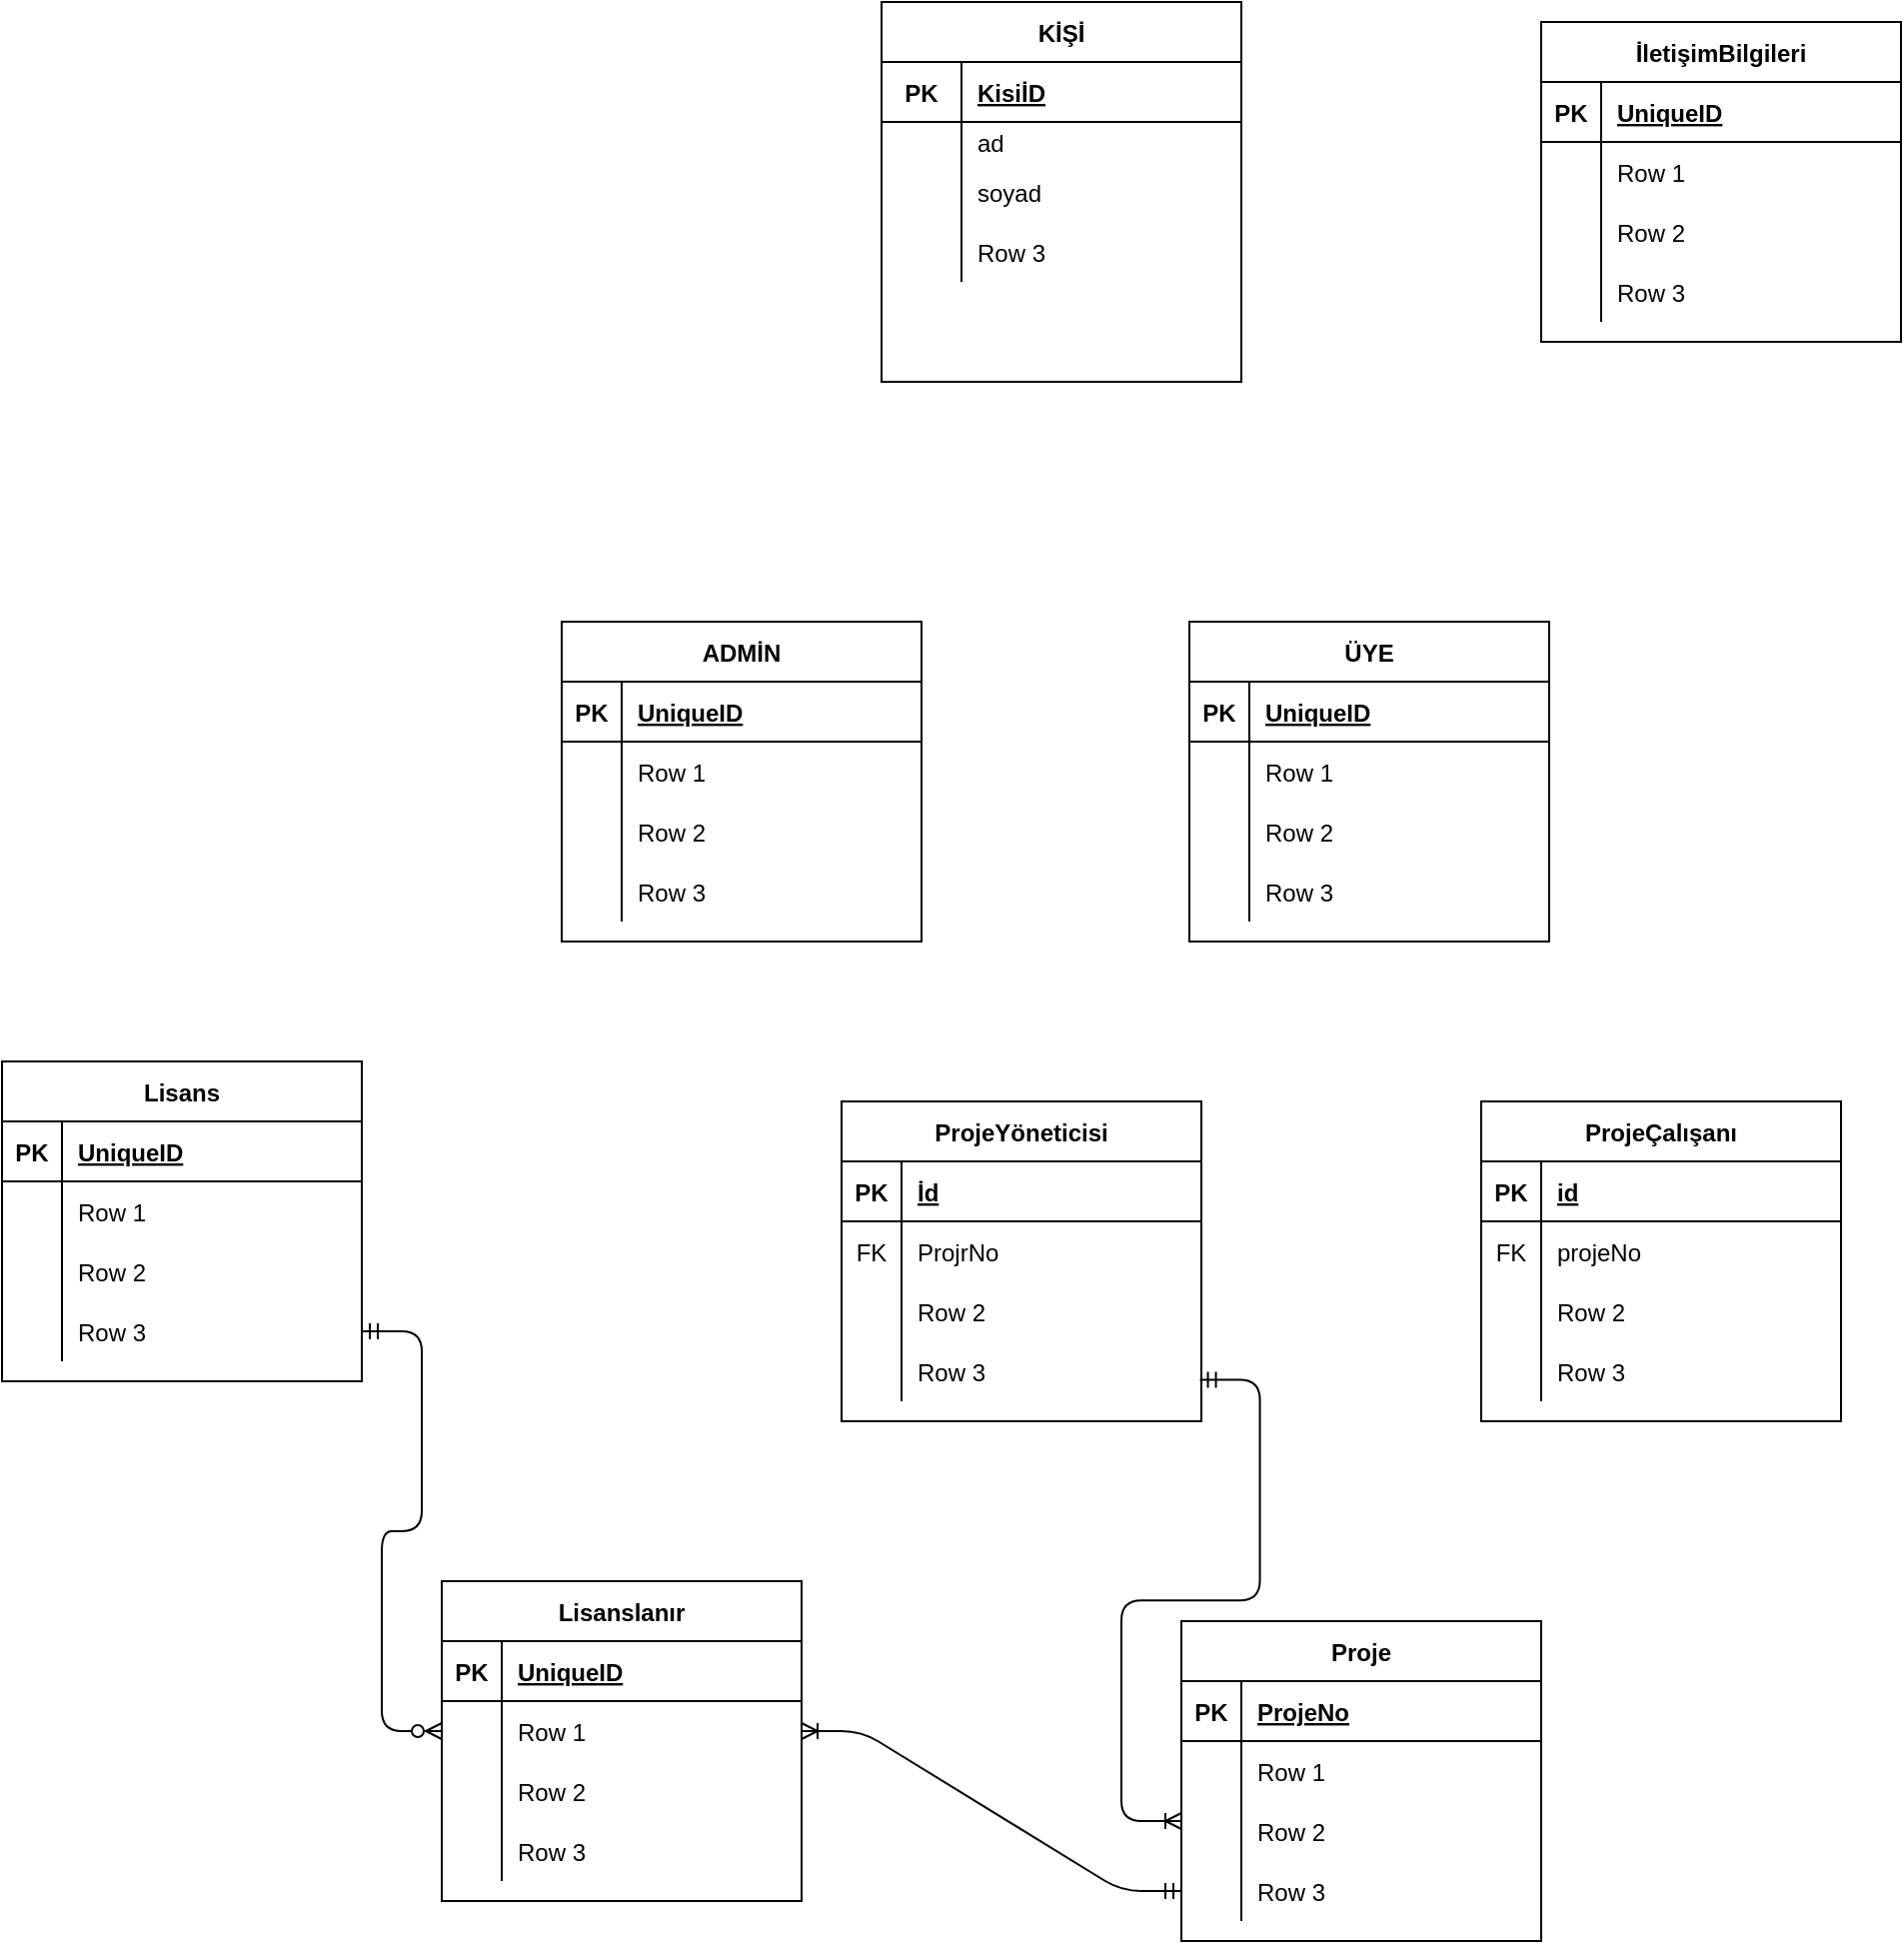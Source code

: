 <mxfile version="13.10.9" type="github">
  <diagram id="7WojDcvpjvajZ6NCQi6_" name="Page-1">
    <mxGraphModel dx="690" dy="411" grid="1" gridSize="10" guides="1" tooltips="1" connect="1" arrows="1" fold="1" page="1" pageScale="1" pageWidth="10000" pageHeight="10000" math="0" shadow="0">
      <root>
        <mxCell id="0" />
        <mxCell id="1" parent="0" />
        <mxCell id="4XAdeGgU8PDKUrDVrN4O-11" value="KİŞİ" style="shape=table;startSize=30;container=1;collapsible=1;childLayout=tableLayout;fixedRows=1;rowLines=0;fontStyle=1;align=center;resizeLast=1;" vertex="1" parent="1">
          <mxGeometry x="1360" y="780" width="180" height="190" as="geometry" />
        </mxCell>
        <mxCell id="4XAdeGgU8PDKUrDVrN4O-12" value="" style="shape=partialRectangle;collapsible=0;dropTarget=0;pointerEvents=0;fillColor=none;top=0;left=0;bottom=1;right=0;points=[[0,0.5],[1,0.5]];portConstraint=eastwest;" vertex="1" parent="4XAdeGgU8PDKUrDVrN4O-11">
          <mxGeometry y="30" width="180" height="30" as="geometry" />
        </mxCell>
        <mxCell id="4XAdeGgU8PDKUrDVrN4O-13" value="PK" style="shape=partialRectangle;connectable=0;fillColor=none;top=0;left=0;bottom=0;right=0;fontStyle=1;overflow=hidden;" vertex="1" parent="4XAdeGgU8PDKUrDVrN4O-12">
          <mxGeometry width="40" height="30" as="geometry" />
        </mxCell>
        <mxCell id="4XAdeGgU8PDKUrDVrN4O-14" value="KisiİD" style="shape=partialRectangle;connectable=0;fillColor=none;top=0;left=0;bottom=0;right=0;align=left;spacingLeft=6;fontStyle=5;overflow=hidden;" vertex="1" parent="4XAdeGgU8PDKUrDVrN4O-12">
          <mxGeometry x="40" width="140" height="30" as="geometry" />
        </mxCell>
        <mxCell id="4XAdeGgU8PDKUrDVrN4O-15" value="" style="shape=partialRectangle;collapsible=0;dropTarget=0;pointerEvents=0;fillColor=none;top=0;left=0;bottom=0;right=0;points=[[0,0.5],[1,0.5]];portConstraint=eastwest;" vertex="1" parent="4XAdeGgU8PDKUrDVrN4O-11">
          <mxGeometry y="60" width="180" height="20" as="geometry" />
        </mxCell>
        <mxCell id="4XAdeGgU8PDKUrDVrN4O-16" value="" style="shape=partialRectangle;connectable=0;fillColor=none;top=0;left=0;bottom=0;right=0;editable=1;overflow=hidden;" vertex="1" parent="4XAdeGgU8PDKUrDVrN4O-15">
          <mxGeometry width="40" height="20" as="geometry" />
        </mxCell>
        <mxCell id="4XAdeGgU8PDKUrDVrN4O-17" value="ad" style="shape=partialRectangle;connectable=0;fillColor=none;top=0;left=0;bottom=0;right=0;align=left;spacingLeft=6;overflow=hidden;" vertex="1" parent="4XAdeGgU8PDKUrDVrN4O-15">
          <mxGeometry x="40" width="140" height="20" as="geometry" />
        </mxCell>
        <mxCell id="4XAdeGgU8PDKUrDVrN4O-18" value="" style="shape=partialRectangle;collapsible=0;dropTarget=0;pointerEvents=0;fillColor=none;top=0;left=0;bottom=0;right=0;points=[[0,0.5],[1,0.5]];portConstraint=eastwest;" vertex="1" parent="4XAdeGgU8PDKUrDVrN4O-11">
          <mxGeometry y="80" width="180" height="30" as="geometry" />
        </mxCell>
        <mxCell id="4XAdeGgU8PDKUrDVrN4O-19" value="" style="shape=partialRectangle;connectable=0;fillColor=none;top=0;left=0;bottom=0;right=0;editable=1;overflow=hidden;" vertex="1" parent="4XAdeGgU8PDKUrDVrN4O-18">
          <mxGeometry width="40" height="30" as="geometry" />
        </mxCell>
        <mxCell id="4XAdeGgU8PDKUrDVrN4O-20" value="soyad" style="shape=partialRectangle;connectable=0;fillColor=none;top=0;left=0;bottom=0;right=0;align=left;spacingLeft=6;overflow=hidden;" vertex="1" parent="4XAdeGgU8PDKUrDVrN4O-18">
          <mxGeometry x="40" width="140" height="30" as="geometry" />
        </mxCell>
        <mxCell id="4XAdeGgU8PDKUrDVrN4O-21" value="" style="shape=partialRectangle;collapsible=0;dropTarget=0;pointerEvents=0;fillColor=none;top=0;left=0;bottom=0;right=0;points=[[0,0.5],[1,0.5]];portConstraint=eastwest;" vertex="1" parent="4XAdeGgU8PDKUrDVrN4O-11">
          <mxGeometry y="110" width="180" height="30" as="geometry" />
        </mxCell>
        <mxCell id="4XAdeGgU8PDKUrDVrN4O-22" value="" style="shape=partialRectangle;connectable=0;fillColor=none;top=0;left=0;bottom=0;right=0;editable=1;overflow=hidden;" vertex="1" parent="4XAdeGgU8PDKUrDVrN4O-21">
          <mxGeometry width="40" height="30" as="geometry" />
        </mxCell>
        <mxCell id="4XAdeGgU8PDKUrDVrN4O-23" value="Row 3" style="shape=partialRectangle;connectable=0;fillColor=none;top=0;left=0;bottom=0;right=0;align=left;spacingLeft=6;overflow=hidden;" vertex="1" parent="4XAdeGgU8PDKUrDVrN4O-21">
          <mxGeometry x="40" width="140" height="30" as="geometry" />
        </mxCell>
        <mxCell id="4XAdeGgU8PDKUrDVrN4O-24" value="ADMİN" style="shape=table;startSize=30;container=1;collapsible=1;childLayout=tableLayout;fixedRows=1;rowLines=0;fontStyle=1;align=center;resizeLast=1;" vertex="1" parent="1">
          <mxGeometry x="1200" y="1090" width="180" height="160" as="geometry" />
        </mxCell>
        <mxCell id="4XAdeGgU8PDKUrDVrN4O-25" value="" style="shape=partialRectangle;collapsible=0;dropTarget=0;pointerEvents=0;fillColor=none;top=0;left=0;bottom=1;right=0;points=[[0,0.5],[1,0.5]];portConstraint=eastwest;" vertex="1" parent="4XAdeGgU8PDKUrDVrN4O-24">
          <mxGeometry y="30" width="180" height="30" as="geometry" />
        </mxCell>
        <mxCell id="4XAdeGgU8PDKUrDVrN4O-26" value="PK" style="shape=partialRectangle;connectable=0;fillColor=none;top=0;left=0;bottom=0;right=0;fontStyle=1;overflow=hidden;" vertex="1" parent="4XAdeGgU8PDKUrDVrN4O-25">
          <mxGeometry width="30" height="30" as="geometry" />
        </mxCell>
        <mxCell id="4XAdeGgU8PDKUrDVrN4O-27" value="UniqueID" style="shape=partialRectangle;connectable=0;fillColor=none;top=0;left=0;bottom=0;right=0;align=left;spacingLeft=6;fontStyle=5;overflow=hidden;" vertex="1" parent="4XAdeGgU8PDKUrDVrN4O-25">
          <mxGeometry x="30" width="150" height="30" as="geometry" />
        </mxCell>
        <mxCell id="4XAdeGgU8PDKUrDVrN4O-28" value="" style="shape=partialRectangle;collapsible=0;dropTarget=0;pointerEvents=0;fillColor=none;top=0;left=0;bottom=0;right=0;points=[[0,0.5],[1,0.5]];portConstraint=eastwest;" vertex="1" parent="4XAdeGgU8PDKUrDVrN4O-24">
          <mxGeometry y="60" width="180" height="30" as="geometry" />
        </mxCell>
        <mxCell id="4XAdeGgU8PDKUrDVrN4O-29" value="" style="shape=partialRectangle;connectable=0;fillColor=none;top=0;left=0;bottom=0;right=0;editable=1;overflow=hidden;" vertex="1" parent="4XAdeGgU8PDKUrDVrN4O-28">
          <mxGeometry width="30" height="30" as="geometry" />
        </mxCell>
        <mxCell id="4XAdeGgU8PDKUrDVrN4O-30" value="Row 1" style="shape=partialRectangle;connectable=0;fillColor=none;top=0;left=0;bottom=0;right=0;align=left;spacingLeft=6;overflow=hidden;" vertex="1" parent="4XAdeGgU8PDKUrDVrN4O-28">
          <mxGeometry x="30" width="150" height="30" as="geometry" />
        </mxCell>
        <mxCell id="4XAdeGgU8PDKUrDVrN4O-31" value="" style="shape=partialRectangle;collapsible=0;dropTarget=0;pointerEvents=0;fillColor=none;top=0;left=0;bottom=0;right=0;points=[[0,0.5],[1,0.5]];portConstraint=eastwest;" vertex="1" parent="4XAdeGgU8PDKUrDVrN4O-24">
          <mxGeometry y="90" width="180" height="30" as="geometry" />
        </mxCell>
        <mxCell id="4XAdeGgU8PDKUrDVrN4O-32" value="" style="shape=partialRectangle;connectable=0;fillColor=none;top=0;left=0;bottom=0;right=0;editable=1;overflow=hidden;" vertex="1" parent="4XAdeGgU8PDKUrDVrN4O-31">
          <mxGeometry width="30" height="30" as="geometry" />
        </mxCell>
        <mxCell id="4XAdeGgU8PDKUrDVrN4O-33" value="Row 2" style="shape=partialRectangle;connectable=0;fillColor=none;top=0;left=0;bottom=0;right=0;align=left;spacingLeft=6;overflow=hidden;" vertex="1" parent="4XAdeGgU8PDKUrDVrN4O-31">
          <mxGeometry x="30" width="150" height="30" as="geometry" />
        </mxCell>
        <mxCell id="4XAdeGgU8PDKUrDVrN4O-34" value="" style="shape=partialRectangle;collapsible=0;dropTarget=0;pointerEvents=0;fillColor=none;top=0;left=0;bottom=0;right=0;points=[[0,0.5],[1,0.5]];portConstraint=eastwest;" vertex="1" parent="4XAdeGgU8PDKUrDVrN4O-24">
          <mxGeometry y="120" width="180" height="30" as="geometry" />
        </mxCell>
        <mxCell id="4XAdeGgU8PDKUrDVrN4O-35" value="" style="shape=partialRectangle;connectable=0;fillColor=none;top=0;left=0;bottom=0;right=0;editable=1;overflow=hidden;" vertex="1" parent="4XAdeGgU8PDKUrDVrN4O-34">
          <mxGeometry width="30" height="30" as="geometry" />
        </mxCell>
        <mxCell id="4XAdeGgU8PDKUrDVrN4O-36" value="Row 3" style="shape=partialRectangle;connectable=0;fillColor=none;top=0;left=0;bottom=0;right=0;align=left;spacingLeft=6;overflow=hidden;" vertex="1" parent="4XAdeGgU8PDKUrDVrN4O-34">
          <mxGeometry x="30" width="150" height="30" as="geometry" />
        </mxCell>
        <mxCell id="4XAdeGgU8PDKUrDVrN4O-37" value="ÜYE" style="shape=table;startSize=30;container=1;collapsible=1;childLayout=tableLayout;fixedRows=1;rowLines=0;fontStyle=1;align=center;resizeLast=1;" vertex="1" parent="1">
          <mxGeometry x="1514" y="1090" width="180" height="160" as="geometry" />
        </mxCell>
        <mxCell id="4XAdeGgU8PDKUrDVrN4O-38" value="" style="shape=partialRectangle;collapsible=0;dropTarget=0;pointerEvents=0;fillColor=none;top=0;left=0;bottom=1;right=0;points=[[0,0.5],[1,0.5]];portConstraint=eastwest;" vertex="1" parent="4XAdeGgU8PDKUrDVrN4O-37">
          <mxGeometry y="30" width="180" height="30" as="geometry" />
        </mxCell>
        <mxCell id="4XAdeGgU8PDKUrDVrN4O-39" value="PK" style="shape=partialRectangle;connectable=0;fillColor=none;top=0;left=0;bottom=0;right=0;fontStyle=1;overflow=hidden;" vertex="1" parent="4XAdeGgU8PDKUrDVrN4O-38">
          <mxGeometry width="30" height="30" as="geometry" />
        </mxCell>
        <mxCell id="4XAdeGgU8PDKUrDVrN4O-40" value="UniqueID" style="shape=partialRectangle;connectable=0;fillColor=none;top=0;left=0;bottom=0;right=0;align=left;spacingLeft=6;fontStyle=5;overflow=hidden;" vertex="1" parent="4XAdeGgU8PDKUrDVrN4O-38">
          <mxGeometry x="30" width="150" height="30" as="geometry" />
        </mxCell>
        <mxCell id="4XAdeGgU8PDKUrDVrN4O-41" value="" style="shape=partialRectangle;collapsible=0;dropTarget=0;pointerEvents=0;fillColor=none;top=0;left=0;bottom=0;right=0;points=[[0,0.5],[1,0.5]];portConstraint=eastwest;" vertex="1" parent="4XAdeGgU8PDKUrDVrN4O-37">
          <mxGeometry y="60" width="180" height="30" as="geometry" />
        </mxCell>
        <mxCell id="4XAdeGgU8PDKUrDVrN4O-42" value="" style="shape=partialRectangle;connectable=0;fillColor=none;top=0;left=0;bottom=0;right=0;editable=1;overflow=hidden;" vertex="1" parent="4XAdeGgU8PDKUrDVrN4O-41">
          <mxGeometry width="30" height="30" as="geometry" />
        </mxCell>
        <mxCell id="4XAdeGgU8PDKUrDVrN4O-43" value="Row 1" style="shape=partialRectangle;connectable=0;fillColor=none;top=0;left=0;bottom=0;right=0;align=left;spacingLeft=6;overflow=hidden;" vertex="1" parent="4XAdeGgU8PDKUrDVrN4O-41">
          <mxGeometry x="30" width="150" height="30" as="geometry" />
        </mxCell>
        <mxCell id="4XAdeGgU8PDKUrDVrN4O-44" value="" style="shape=partialRectangle;collapsible=0;dropTarget=0;pointerEvents=0;fillColor=none;top=0;left=0;bottom=0;right=0;points=[[0,0.5],[1,0.5]];portConstraint=eastwest;" vertex="1" parent="4XAdeGgU8PDKUrDVrN4O-37">
          <mxGeometry y="90" width="180" height="30" as="geometry" />
        </mxCell>
        <mxCell id="4XAdeGgU8PDKUrDVrN4O-45" value="" style="shape=partialRectangle;connectable=0;fillColor=none;top=0;left=0;bottom=0;right=0;editable=1;overflow=hidden;" vertex="1" parent="4XAdeGgU8PDKUrDVrN4O-44">
          <mxGeometry width="30" height="30" as="geometry" />
        </mxCell>
        <mxCell id="4XAdeGgU8PDKUrDVrN4O-46" value="Row 2" style="shape=partialRectangle;connectable=0;fillColor=none;top=0;left=0;bottom=0;right=0;align=left;spacingLeft=6;overflow=hidden;" vertex="1" parent="4XAdeGgU8PDKUrDVrN4O-44">
          <mxGeometry x="30" width="150" height="30" as="geometry" />
        </mxCell>
        <mxCell id="4XAdeGgU8PDKUrDVrN4O-47" value="" style="shape=partialRectangle;collapsible=0;dropTarget=0;pointerEvents=0;fillColor=none;top=0;left=0;bottom=0;right=0;points=[[0,0.5],[1,0.5]];portConstraint=eastwest;" vertex="1" parent="4XAdeGgU8PDKUrDVrN4O-37">
          <mxGeometry y="120" width="180" height="30" as="geometry" />
        </mxCell>
        <mxCell id="4XAdeGgU8PDKUrDVrN4O-48" value="" style="shape=partialRectangle;connectable=0;fillColor=none;top=0;left=0;bottom=0;right=0;editable=1;overflow=hidden;" vertex="1" parent="4XAdeGgU8PDKUrDVrN4O-47">
          <mxGeometry width="30" height="30" as="geometry" />
        </mxCell>
        <mxCell id="4XAdeGgU8PDKUrDVrN4O-49" value="Row 3" style="shape=partialRectangle;connectable=0;fillColor=none;top=0;left=0;bottom=0;right=0;align=left;spacingLeft=6;overflow=hidden;" vertex="1" parent="4XAdeGgU8PDKUrDVrN4O-47">
          <mxGeometry x="30" width="150" height="30" as="geometry" />
        </mxCell>
        <mxCell id="4XAdeGgU8PDKUrDVrN4O-52" value="ProjeYöneticisi" style="shape=table;startSize=30;container=1;collapsible=1;childLayout=tableLayout;fixedRows=1;rowLines=0;fontStyle=1;align=center;resizeLast=1;" vertex="1" parent="1">
          <mxGeometry x="1340" y="1330" width="180" height="160" as="geometry" />
        </mxCell>
        <mxCell id="4XAdeGgU8PDKUrDVrN4O-53" value="" style="shape=partialRectangle;collapsible=0;dropTarget=0;pointerEvents=0;fillColor=none;top=0;left=0;bottom=1;right=0;points=[[0,0.5],[1,0.5]];portConstraint=eastwest;" vertex="1" parent="4XAdeGgU8PDKUrDVrN4O-52">
          <mxGeometry y="30" width="180" height="30" as="geometry" />
        </mxCell>
        <mxCell id="4XAdeGgU8PDKUrDVrN4O-54" value="PK" style="shape=partialRectangle;connectable=0;fillColor=none;top=0;left=0;bottom=0;right=0;fontStyle=1;overflow=hidden;" vertex="1" parent="4XAdeGgU8PDKUrDVrN4O-53">
          <mxGeometry width="30" height="30" as="geometry" />
        </mxCell>
        <mxCell id="4XAdeGgU8PDKUrDVrN4O-55" value="İd" style="shape=partialRectangle;connectable=0;fillColor=none;top=0;left=0;bottom=0;right=0;align=left;spacingLeft=6;fontStyle=5;overflow=hidden;" vertex="1" parent="4XAdeGgU8PDKUrDVrN4O-53">
          <mxGeometry x="30" width="150" height="30" as="geometry" />
        </mxCell>
        <mxCell id="4XAdeGgU8PDKUrDVrN4O-56" value="" style="shape=partialRectangle;collapsible=0;dropTarget=0;pointerEvents=0;fillColor=none;top=0;left=0;bottom=0;right=0;points=[[0,0.5],[1,0.5]];portConstraint=eastwest;" vertex="1" parent="4XAdeGgU8PDKUrDVrN4O-52">
          <mxGeometry y="60" width="180" height="30" as="geometry" />
        </mxCell>
        <mxCell id="4XAdeGgU8PDKUrDVrN4O-57" value="FK" style="shape=partialRectangle;connectable=0;fillColor=none;top=0;left=0;bottom=0;right=0;editable=1;overflow=hidden;" vertex="1" parent="4XAdeGgU8PDKUrDVrN4O-56">
          <mxGeometry width="30" height="30" as="geometry" />
        </mxCell>
        <mxCell id="4XAdeGgU8PDKUrDVrN4O-58" value="ProjrNo" style="shape=partialRectangle;connectable=0;fillColor=none;top=0;left=0;bottom=0;right=0;align=left;spacingLeft=6;overflow=hidden;" vertex="1" parent="4XAdeGgU8PDKUrDVrN4O-56">
          <mxGeometry x="30" width="150" height="30" as="geometry" />
        </mxCell>
        <mxCell id="4XAdeGgU8PDKUrDVrN4O-59" value="" style="shape=partialRectangle;collapsible=0;dropTarget=0;pointerEvents=0;fillColor=none;top=0;left=0;bottom=0;right=0;points=[[0,0.5],[1,0.5]];portConstraint=eastwest;" vertex="1" parent="4XAdeGgU8PDKUrDVrN4O-52">
          <mxGeometry y="90" width="180" height="30" as="geometry" />
        </mxCell>
        <mxCell id="4XAdeGgU8PDKUrDVrN4O-60" value="" style="shape=partialRectangle;connectable=0;fillColor=none;top=0;left=0;bottom=0;right=0;editable=1;overflow=hidden;" vertex="1" parent="4XAdeGgU8PDKUrDVrN4O-59">
          <mxGeometry width="30" height="30" as="geometry" />
        </mxCell>
        <mxCell id="4XAdeGgU8PDKUrDVrN4O-61" value="Row 2" style="shape=partialRectangle;connectable=0;fillColor=none;top=0;left=0;bottom=0;right=0;align=left;spacingLeft=6;overflow=hidden;" vertex="1" parent="4XAdeGgU8PDKUrDVrN4O-59">
          <mxGeometry x="30" width="150" height="30" as="geometry" />
        </mxCell>
        <mxCell id="4XAdeGgU8PDKUrDVrN4O-62" value="" style="shape=partialRectangle;collapsible=0;dropTarget=0;pointerEvents=0;fillColor=none;top=0;left=0;bottom=0;right=0;points=[[0,0.5],[1,0.5]];portConstraint=eastwest;" vertex="1" parent="4XAdeGgU8PDKUrDVrN4O-52">
          <mxGeometry y="120" width="180" height="30" as="geometry" />
        </mxCell>
        <mxCell id="4XAdeGgU8PDKUrDVrN4O-63" value="" style="shape=partialRectangle;connectable=0;fillColor=none;top=0;left=0;bottom=0;right=0;editable=1;overflow=hidden;" vertex="1" parent="4XAdeGgU8PDKUrDVrN4O-62">
          <mxGeometry width="30" height="30" as="geometry" />
        </mxCell>
        <mxCell id="4XAdeGgU8PDKUrDVrN4O-64" value="Row 3" style="shape=partialRectangle;connectable=0;fillColor=none;top=0;left=0;bottom=0;right=0;align=left;spacingLeft=6;overflow=hidden;" vertex="1" parent="4XAdeGgU8PDKUrDVrN4O-62">
          <mxGeometry x="30" width="150" height="30" as="geometry" />
        </mxCell>
        <mxCell id="4XAdeGgU8PDKUrDVrN4O-65" value="ProjeÇalışanı" style="shape=table;startSize=30;container=1;collapsible=1;childLayout=tableLayout;fixedRows=1;rowLines=0;fontStyle=1;align=center;resizeLast=1;" vertex="1" parent="1">
          <mxGeometry x="1660" y="1330" width="180" height="160" as="geometry" />
        </mxCell>
        <mxCell id="4XAdeGgU8PDKUrDVrN4O-66" value="" style="shape=partialRectangle;collapsible=0;dropTarget=0;pointerEvents=0;fillColor=none;top=0;left=0;bottom=1;right=0;points=[[0,0.5],[1,0.5]];portConstraint=eastwest;" vertex="1" parent="4XAdeGgU8PDKUrDVrN4O-65">
          <mxGeometry y="30" width="180" height="30" as="geometry" />
        </mxCell>
        <mxCell id="4XAdeGgU8PDKUrDVrN4O-67" value="PK" style="shape=partialRectangle;connectable=0;fillColor=none;top=0;left=0;bottom=0;right=0;fontStyle=1;overflow=hidden;" vertex="1" parent="4XAdeGgU8PDKUrDVrN4O-66">
          <mxGeometry width="30" height="30" as="geometry" />
        </mxCell>
        <mxCell id="4XAdeGgU8PDKUrDVrN4O-68" value="id" style="shape=partialRectangle;connectable=0;fillColor=none;top=0;left=0;bottom=0;right=0;align=left;spacingLeft=6;fontStyle=5;overflow=hidden;" vertex="1" parent="4XAdeGgU8PDKUrDVrN4O-66">
          <mxGeometry x="30" width="150" height="30" as="geometry" />
        </mxCell>
        <mxCell id="4XAdeGgU8PDKUrDVrN4O-69" value="" style="shape=partialRectangle;collapsible=0;dropTarget=0;pointerEvents=0;fillColor=none;top=0;left=0;bottom=0;right=0;points=[[0,0.5],[1,0.5]];portConstraint=eastwest;" vertex="1" parent="4XAdeGgU8PDKUrDVrN4O-65">
          <mxGeometry y="60" width="180" height="30" as="geometry" />
        </mxCell>
        <mxCell id="4XAdeGgU8PDKUrDVrN4O-70" value="FK" style="shape=partialRectangle;connectable=0;fillColor=none;top=0;left=0;bottom=0;right=0;editable=1;overflow=hidden;" vertex="1" parent="4XAdeGgU8PDKUrDVrN4O-69">
          <mxGeometry width="30" height="30" as="geometry" />
        </mxCell>
        <mxCell id="4XAdeGgU8PDKUrDVrN4O-71" value="projeNo" style="shape=partialRectangle;connectable=0;fillColor=none;top=0;left=0;bottom=0;right=0;align=left;spacingLeft=6;overflow=hidden;" vertex="1" parent="4XAdeGgU8PDKUrDVrN4O-69">
          <mxGeometry x="30" width="150" height="30" as="geometry" />
        </mxCell>
        <mxCell id="4XAdeGgU8PDKUrDVrN4O-72" value="" style="shape=partialRectangle;collapsible=0;dropTarget=0;pointerEvents=0;fillColor=none;top=0;left=0;bottom=0;right=0;points=[[0,0.5],[1,0.5]];portConstraint=eastwest;" vertex="1" parent="4XAdeGgU8PDKUrDVrN4O-65">
          <mxGeometry y="90" width="180" height="30" as="geometry" />
        </mxCell>
        <mxCell id="4XAdeGgU8PDKUrDVrN4O-73" value="" style="shape=partialRectangle;connectable=0;fillColor=none;top=0;left=0;bottom=0;right=0;editable=1;overflow=hidden;" vertex="1" parent="4XAdeGgU8PDKUrDVrN4O-72">
          <mxGeometry width="30" height="30" as="geometry" />
        </mxCell>
        <mxCell id="4XAdeGgU8PDKUrDVrN4O-74" value="Row 2" style="shape=partialRectangle;connectable=0;fillColor=none;top=0;left=0;bottom=0;right=0;align=left;spacingLeft=6;overflow=hidden;" vertex="1" parent="4XAdeGgU8PDKUrDVrN4O-72">
          <mxGeometry x="30" width="150" height="30" as="geometry" />
        </mxCell>
        <mxCell id="4XAdeGgU8PDKUrDVrN4O-75" value="" style="shape=partialRectangle;collapsible=0;dropTarget=0;pointerEvents=0;fillColor=none;top=0;left=0;bottom=0;right=0;points=[[0,0.5],[1,0.5]];portConstraint=eastwest;" vertex="1" parent="4XAdeGgU8PDKUrDVrN4O-65">
          <mxGeometry y="120" width="180" height="30" as="geometry" />
        </mxCell>
        <mxCell id="4XAdeGgU8PDKUrDVrN4O-76" value="" style="shape=partialRectangle;connectable=0;fillColor=none;top=0;left=0;bottom=0;right=0;editable=1;overflow=hidden;" vertex="1" parent="4XAdeGgU8PDKUrDVrN4O-75">
          <mxGeometry width="30" height="30" as="geometry" />
        </mxCell>
        <mxCell id="4XAdeGgU8PDKUrDVrN4O-77" value="Row 3" style="shape=partialRectangle;connectable=0;fillColor=none;top=0;left=0;bottom=0;right=0;align=left;spacingLeft=6;overflow=hidden;" vertex="1" parent="4XAdeGgU8PDKUrDVrN4O-75">
          <mxGeometry x="30" width="150" height="30" as="geometry" />
        </mxCell>
        <mxCell id="4XAdeGgU8PDKUrDVrN4O-93" value="Proje" style="shape=table;startSize=30;container=1;collapsible=1;childLayout=tableLayout;fixedRows=1;rowLines=0;fontStyle=1;align=center;resizeLast=1;" vertex="1" parent="1">
          <mxGeometry x="1510" y="1590" width="180" height="160" as="geometry" />
        </mxCell>
        <mxCell id="4XAdeGgU8PDKUrDVrN4O-94" value="" style="shape=partialRectangle;collapsible=0;dropTarget=0;pointerEvents=0;fillColor=none;top=0;left=0;bottom=1;right=0;points=[[0,0.5],[1,0.5]];portConstraint=eastwest;" vertex="1" parent="4XAdeGgU8PDKUrDVrN4O-93">
          <mxGeometry y="30" width="180" height="30" as="geometry" />
        </mxCell>
        <mxCell id="4XAdeGgU8PDKUrDVrN4O-95" value="PK" style="shape=partialRectangle;connectable=0;fillColor=none;top=0;left=0;bottom=0;right=0;fontStyle=1;overflow=hidden;" vertex="1" parent="4XAdeGgU8PDKUrDVrN4O-94">
          <mxGeometry width="30" height="30" as="geometry" />
        </mxCell>
        <mxCell id="4XAdeGgU8PDKUrDVrN4O-96" value="ProjeNo" style="shape=partialRectangle;connectable=0;fillColor=none;top=0;left=0;bottom=0;right=0;align=left;spacingLeft=6;fontStyle=5;overflow=hidden;" vertex="1" parent="4XAdeGgU8PDKUrDVrN4O-94">
          <mxGeometry x="30" width="150" height="30" as="geometry" />
        </mxCell>
        <mxCell id="4XAdeGgU8PDKUrDVrN4O-97" value="" style="shape=partialRectangle;collapsible=0;dropTarget=0;pointerEvents=0;fillColor=none;top=0;left=0;bottom=0;right=0;points=[[0,0.5],[1,0.5]];portConstraint=eastwest;" vertex="1" parent="4XAdeGgU8PDKUrDVrN4O-93">
          <mxGeometry y="60" width="180" height="30" as="geometry" />
        </mxCell>
        <mxCell id="4XAdeGgU8PDKUrDVrN4O-98" value="" style="shape=partialRectangle;connectable=0;fillColor=none;top=0;left=0;bottom=0;right=0;editable=1;overflow=hidden;" vertex="1" parent="4XAdeGgU8PDKUrDVrN4O-97">
          <mxGeometry width="30" height="30" as="geometry" />
        </mxCell>
        <mxCell id="4XAdeGgU8PDKUrDVrN4O-99" value="Row 1" style="shape=partialRectangle;connectable=0;fillColor=none;top=0;left=0;bottom=0;right=0;align=left;spacingLeft=6;overflow=hidden;" vertex="1" parent="4XAdeGgU8PDKUrDVrN4O-97">
          <mxGeometry x="30" width="150" height="30" as="geometry" />
        </mxCell>
        <mxCell id="4XAdeGgU8PDKUrDVrN4O-100" value="" style="shape=partialRectangle;collapsible=0;dropTarget=0;pointerEvents=0;fillColor=none;top=0;left=0;bottom=0;right=0;points=[[0,0.5],[1,0.5]];portConstraint=eastwest;" vertex="1" parent="4XAdeGgU8PDKUrDVrN4O-93">
          <mxGeometry y="90" width="180" height="30" as="geometry" />
        </mxCell>
        <mxCell id="4XAdeGgU8PDKUrDVrN4O-101" value="" style="shape=partialRectangle;connectable=0;fillColor=none;top=0;left=0;bottom=0;right=0;editable=1;overflow=hidden;" vertex="1" parent="4XAdeGgU8PDKUrDVrN4O-100">
          <mxGeometry width="30" height="30" as="geometry" />
        </mxCell>
        <mxCell id="4XAdeGgU8PDKUrDVrN4O-102" value="Row 2" style="shape=partialRectangle;connectable=0;fillColor=none;top=0;left=0;bottom=0;right=0;align=left;spacingLeft=6;overflow=hidden;" vertex="1" parent="4XAdeGgU8PDKUrDVrN4O-100">
          <mxGeometry x="30" width="150" height="30" as="geometry" />
        </mxCell>
        <mxCell id="4XAdeGgU8PDKUrDVrN4O-103" value="" style="shape=partialRectangle;collapsible=0;dropTarget=0;pointerEvents=0;fillColor=none;top=0;left=0;bottom=0;right=0;points=[[0,0.5],[1,0.5]];portConstraint=eastwest;" vertex="1" parent="4XAdeGgU8PDKUrDVrN4O-93">
          <mxGeometry y="120" width="180" height="30" as="geometry" />
        </mxCell>
        <mxCell id="4XAdeGgU8PDKUrDVrN4O-104" value="" style="shape=partialRectangle;connectable=0;fillColor=none;top=0;left=0;bottom=0;right=0;editable=1;overflow=hidden;" vertex="1" parent="4XAdeGgU8PDKUrDVrN4O-103">
          <mxGeometry width="30" height="30" as="geometry" />
        </mxCell>
        <mxCell id="4XAdeGgU8PDKUrDVrN4O-105" value="Row 3" style="shape=partialRectangle;connectable=0;fillColor=none;top=0;left=0;bottom=0;right=0;align=left;spacingLeft=6;overflow=hidden;" vertex="1" parent="4XAdeGgU8PDKUrDVrN4O-103">
          <mxGeometry x="30" width="150" height="30" as="geometry" />
        </mxCell>
        <mxCell id="4XAdeGgU8PDKUrDVrN4O-106" value="İletişimBilgileri" style="shape=table;startSize=30;container=1;collapsible=1;childLayout=tableLayout;fixedRows=1;rowLines=0;fontStyle=1;align=center;resizeLast=1;" vertex="1" parent="1">
          <mxGeometry x="1690" y="790" width="180" height="160" as="geometry" />
        </mxCell>
        <mxCell id="4XAdeGgU8PDKUrDVrN4O-107" value="" style="shape=partialRectangle;collapsible=0;dropTarget=0;pointerEvents=0;fillColor=none;top=0;left=0;bottom=1;right=0;points=[[0,0.5],[1,0.5]];portConstraint=eastwest;" vertex="1" parent="4XAdeGgU8PDKUrDVrN4O-106">
          <mxGeometry y="30" width="180" height="30" as="geometry" />
        </mxCell>
        <mxCell id="4XAdeGgU8PDKUrDVrN4O-108" value="PK" style="shape=partialRectangle;connectable=0;fillColor=none;top=0;left=0;bottom=0;right=0;fontStyle=1;overflow=hidden;" vertex="1" parent="4XAdeGgU8PDKUrDVrN4O-107">
          <mxGeometry width="30" height="30" as="geometry" />
        </mxCell>
        <mxCell id="4XAdeGgU8PDKUrDVrN4O-109" value="UniqueID" style="shape=partialRectangle;connectable=0;fillColor=none;top=0;left=0;bottom=0;right=0;align=left;spacingLeft=6;fontStyle=5;overflow=hidden;" vertex="1" parent="4XAdeGgU8PDKUrDVrN4O-107">
          <mxGeometry x="30" width="150" height="30" as="geometry" />
        </mxCell>
        <mxCell id="4XAdeGgU8PDKUrDVrN4O-110" value="" style="shape=partialRectangle;collapsible=0;dropTarget=0;pointerEvents=0;fillColor=none;top=0;left=0;bottom=0;right=0;points=[[0,0.5],[1,0.5]];portConstraint=eastwest;" vertex="1" parent="4XAdeGgU8PDKUrDVrN4O-106">
          <mxGeometry y="60" width="180" height="30" as="geometry" />
        </mxCell>
        <mxCell id="4XAdeGgU8PDKUrDVrN4O-111" value="" style="shape=partialRectangle;connectable=0;fillColor=none;top=0;left=0;bottom=0;right=0;editable=1;overflow=hidden;" vertex="1" parent="4XAdeGgU8PDKUrDVrN4O-110">
          <mxGeometry width="30" height="30" as="geometry" />
        </mxCell>
        <mxCell id="4XAdeGgU8PDKUrDVrN4O-112" value="Row 1" style="shape=partialRectangle;connectable=0;fillColor=none;top=0;left=0;bottom=0;right=0;align=left;spacingLeft=6;overflow=hidden;" vertex="1" parent="4XAdeGgU8PDKUrDVrN4O-110">
          <mxGeometry x="30" width="150" height="30" as="geometry" />
        </mxCell>
        <mxCell id="4XAdeGgU8PDKUrDVrN4O-113" value="" style="shape=partialRectangle;collapsible=0;dropTarget=0;pointerEvents=0;fillColor=none;top=0;left=0;bottom=0;right=0;points=[[0,0.5],[1,0.5]];portConstraint=eastwest;" vertex="1" parent="4XAdeGgU8PDKUrDVrN4O-106">
          <mxGeometry y="90" width="180" height="30" as="geometry" />
        </mxCell>
        <mxCell id="4XAdeGgU8PDKUrDVrN4O-114" value="" style="shape=partialRectangle;connectable=0;fillColor=none;top=0;left=0;bottom=0;right=0;editable=1;overflow=hidden;" vertex="1" parent="4XAdeGgU8PDKUrDVrN4O-113">
          <mxGeometry width="30" height="30" as="geometry" />
        </mxCell>
        <mxCell id="4XAdeGgU8PDKUrDVrN4O-115" value="Row 2" style="shape=partialRectangle;connectable=0;fillColor=none;top=0;left=0;bottom=0;right=0;align=left;spacingLeft=6;overflow=hidden;" vertex="1" parent="4XAdeGgU8PDKUrDVrN4O-113">
          <mxGeometry x="30" width="150" height="30" as="geometry" />
        </mxCell>
        <mxCell id="4XAdeGgU8PDKUrDVrN4O-116" value="" style="shape=partialRectangle;collapsible=0;dropTarget=0;pointerEvents=0;fillColor=none;top=0;left=0;bottom=0;right=0;points=[[0,0.5],[1,0.5]];portConstraint=eastwest;" vertex="1" parent="4XAdeGgU8PDKUrDVrN4O-106">
          <mxGeometry y="120" width="180" height="30" as="geometry" />
        </mxCell>
        <mxCell id="4XAdeGgU8PDKUrDVrN4O-117" value="" style="shape=partialRectangle;connectable=0;fillColor=none;top=0;left=0;bottom=0;right=0;editable=1;overflow=hidden;" vertex="1" parent="4XAdeGgU8PDKUrDVrN4O-116">
          <mxGeometry width="30" height="30" as="geometry" />
        </mxCell>
        <mxCell id="4XAdeGgU8PDKUrDVrN4O-118" value="Row 3" style="shape=partialRectangle;connectable=0;fillColor=none;top=0;left=0;bottom=0;right=0;align=left;spacingLeft=6;overflow=hidden;" vertex="1" parent="4XAdeGgU8PDKUrDVrN4O-116">
          <mxGeometry x="30" width="150" height="30" as="geometry" />
        </mxCell>
        <mxCell id="4XAdeGgU8PDKUrDVrN4O-119" value="Lisans" style="shape=table;startSize=30;container=1;collapsible=1;childLayout=tableLayout;fixedRows=1;rowLines=0;fontStyle=1;align=center;resizeLast=1;" vertex="1" parent="1">
          <mxGeometry x="920" y="1310" width="180" height="160" as="geometry" />
        </mxCell>
        <mxCell id="4XAdeGgU8PDKUrDVrN4O-120" value="" style="shape=partialRectangle;collapsible=0;dropTarget=0;pointerEvents=0;fillColor=none;top=0;left=0;bottom=1;right=0;points=[[0,0.5],[1,0.5]];portConstraint=eastwest;" vertex="1" parent="4XAdeGgU8PDKUrDVrN4O-119">
          <mxGeometry y="30" width="180" height="30" as="geometry" />
        </mxCell>
        <mxCell id="4XAdeGgU8PDKUrDVrN4O-121" value="PK" style="shape=partialRectangle;connectable=0;fillColor=none;top=0;left=0;bottom=0;right=0;fontStyle=1;overflow=hidden;" vertex="1" parent="4XAdeGgU8PDKUrDVrN4O-120">
          <mxGeometry width="30" height="30" as="geometry" />
        </mxCell>
        <mxCell id="4XAdeGgU8PDKUrDVrN4O-122" value="UniqueID" style="shape=partialRectangle;connectable=0;fillColor=none;top=0;left=0;bottom=0;right=0;align=left;spacingLeft=6;fontStyle=5;overflow=hidden;" vertex="1" parent="4XAdeGgU8PDKUrDVrN4O-120">
          <mxGeometry x="30" width="150" height="30" as="geometry" />
        </mxCell>
        <mxCell id="4XAdeGgU8PDKUrDVrN4O-123" value="" style="shape=partialRectangle;collapsible=0;dropTarget=0;pointerEvents=0;fillColor=none;top=0;left=0;bottom=0;right=0;points=[[0,0.5],[1,0.5]];portConstraint=eastwest;" vertex="1" parent="4XAdeGgU8PDKUrDVrN4O-119">
          <mxGeometry y="60" width="180" height="30" as="geometry" />
        </mxCell>
        <mxCell id="4XAdeGgU8PDKUrDVrN4O-124" value="" style="shape=partialRectangle;connectable=0;fillColor=none;top=0;left=0;bottom=0;right=0;editable=1;overflow=hidden;" vertex="1" parent="4XAdeGgU8PDKUrDVrN4O-123">
          <mxGeometry width="30" height="30" as="geometry" />
        </mxCell>
        <mxCell id="4XAdeGgU8PDKUrDVrN4O-125" value="Row 1" style="shape=partialRectangle;connectable=0;fillColor=none;top=0;left=0;bottom=0;right=0;align=left;spacingLeft=6;overflow=hidden;" vertex="1" parent="4XAdeGgU8PDKUrDVrN4O-123">
          <mxGeometry x="30" width="150" height="30" as="geometry" />
        </mxCell>
        <mxCell id="4XAdeGgU8PDKUrDVrN4O-126" value="" style="shape=partialRectangle;collapsible=0;dropTarget=0;pointerEvents=0;fillColor=none;top=0;left=0;bottom=0;right=0;points=[[0,0.5],[1,0.5]];portConstraint=eastwest;" vertex="1" parent="4XAdeGgU8PDKUrDVrN4O-119">
          <mxGeometry y="90" width="180" height="30" as="geometry" />
        </mxCell>
        <mxCell id="4XAdeGgU8PDKUrDVrN4O-127" value="" style="shape=partialRectangle;connectable=0;fillColor=none;top=0;left=0;bottom=0;right=0;editable=1;overflow=hidden;" vertex="1" parent="4XAdeGgU8PDKUrDVrN4O-126">
          <mxGeometry width="30" height="30" as="geometry" />
        </mxCell>
        <mxCell id="4XAdeGgU8PDKUrDVrN4O-128" value="Row 2" style="shape=partialRectangle;connectable=0;fillColor=none;top=0;left=0;bottom=0;right=0;align=left;spacingLeft=6;overflow=hidden;" vertex="1" parent="4XAdeGgU8PDKUrDVrN4O-126">
          <mxGeometry x="30" width="150" height="30" as="geometry" />
        </mxCell>
        <mxCell id="4XAdeGgU8PDKUrDVrN4O-129" value="" style="shape=partialRectangle;collapsible=0;dropTarget=0;pointerEvents=0;fillColor=none;top=0;left=0;bottom=0;right=0;points=[[0,0.5],[1,0.5]];portConstraint=eastwest;" vertex="1" parent="4XAdeGgU8PDKUrDVrN4O-119">
          <mxGeometry y="120" width="180" height="30" as="geometry" />
        </mxCell>
        <mxCell id="4XAdeGgU8PDKUrDVrN4O-130" value="" style="shape=partialRectangle;connectable=0;fillColor=none;top=0;left=0;bottom=0;right=0;editable=1;overflow=hidden;" vertex="1" parent="4XAdeGgU8PDKUrDVrN4O-129">
          <mxGeometry width="30" height="30" as="geometry" />
        </mxCell>
        <mxCell id="4XAdeGgU8PDKUrDVrN4O-131" value="Row 3" style="shape=partialRectangle;connectable=0;fillColor=none;top=0;left=0;bottom=0;right=0;align=left;spacingLeft=6;overflow=hidden;" vertex="1" parent="4XAdeGgU8PDKUrDVrN4O-129">
          <mxGeometry x="30" width="150" height="30" as="geometry" />
        </mxCell>
        <mxCell id="4XAdeGgU8PDKUrDVrN4O-132" value="" style="edgeStyle=entityRelationEdgeStyle;fontSize=12;html=1;endArrow=ERmandOne;startArrow=ERoneToMany;entryX=0;entryY=0.5;entryDx=0;entryDy=0;endFill=0;exitX=1;exitY=0.5;exitDx=0;exitDy=0;" edge="1" parent="1" source="4XAdeGgU8PDKUrDVrN4O-143" target="4XAdeGgU8PDKUrDVrN4O-103">
          <mxGeometry width="100" height="100" relative="1" as="geometry">
            <mxPoint x="1100" y="1440" as="sourcePoint" />
            <mxPoint x="1200" y="1340" as="targetPoint" />
          </mxGeometry>
        </mxCell>
        <mxCell id="4XAdeGgU8PDKUrDVrN4O-134" value="" style="edgeStyle=entityRelationEdgeStyle;fontSize=12;html=1;endArrow=ERoneToMany;startArrow=ERmandOne;exitX=0.996;exitY=0.643;exitDx=0;exitDy=0;exitPerimeter=0;" edge="1" parent="1" source="4XAdeGgU8PDKUrDVrN4O-62">
          <mxGeometry width="100" height="100" relative="1" as="geometry">
            <mxPoint x="1470" y="1490" as="sourcePoint" />
            <mxPoint x="1510" y="1690" as="targetPoint" />
          </mxGeometry>
        </mxCell>
        <mxCell id="4XAdeGgU8PDKUrDVrN4O-139" value="Lisanslanır" style="shape=table;startSize=30;container=1;collapsible=1;childLayout=tableLayout;fixedRows=1;rowLines=0;fontStyle=1;align=center;resizeLast=1;" vertex="1" parent="1">
          <mxGeometry x="1140" y="1570" width="180" height="160" as="geometry" />
        </mxCell>
        <mxCell id="4XAdeGgU8PDKUrDVrN4O-140" value="" style="shape=partialRectangle;collapsible=0;dropTarget=0;pointerEvents=0;fillColor=none;top=0;left=0;bottom=1;right=0;points=[[0,0.5],[1,0.5]];portConstraint=eastwest;" vertex="1" parent="4XAdeGgU8PDKUrDVrN4O-139">
          <mxGeometry y="30" width="180" height="30" as="geometry" />
        </mxCell>
        <mxCell id="4XAdeGgU8PDKUrDVrN4O-141" value="PK" style="shape=partialRectangle;connectable=0;fillColor=none;top=0;left=0;bottom=0;right=0;fontStyle=1;overflow=hidden;" vertex="1" parent="4XAdeGgU8PDKUrDVrN4O-140">
          <mxGeometry width="30" height="30" as="geometry" />
        </mxCell>
        <mxCell id="4XAdeGgU8PDKUrDVrN4O-142" value="UniqueID" style="shape=partialRectangle;connectable=0;fillColor=none;top=0;left=0;bottom=0;right=0;align=left;spacingLeft=6;fontStyle=5;overflow=hidden;" vertex="1" parent="4XAdeGgU8PDKUrDVrN4O-140">
          <mxGeometry x="30" width="150" height="30" as="geometry" />
        </mxCell>
        <mxCell id="4XAdeGgU8PDKUrDVrN4O-143" value="" style="shape=partialRectangle;collapsible=0;dropTarget=0;pointerEvents=0;fillColor=none;top=0;left=0;bottom=0;right=0;points=[[0,0.5],[1,0.5]];portConstraint=eastwest;" vertex="1" parent="4XAdeGgU8PDKUrDVrN4O-139">
          <mxGeometry y="60" width="180" height="30" as="geometry" />
        </mxCell>
        <mxCell id="4XAdeGgU8PDKUrDVrN4O-144" value="" style="shape=partialRectangle;connectable=0;fillColor=none;top=0;left=0;bottom=0;right=0;editable=1;overflow=hidden;" vertex="1" parent="4XAdeGgU8PDKUrDVrN4O-143">
          <mxGeometry width="30" height="30" as="geometry" />
        </mxCell>
        <mxCell id="4XAdeGgU8PDKUrDVrN4O-145" value="Row 1" style="shape=partialRectangle;connectable=0;fillColor=none;top=0;left=0;bottom=0;right=0;align=left;spacingLeft=6;overflow=hidden;" vertex="1" parent="4XAdeGgU8PDKUrDVrN4O-143">
          <mxGeometry x="30" width="150" height="30" as="geometry" />
        </mxCell>
        <mxCell id="4XAdeGgU8PDKUrDVrN4O-146" value="" style="shape=partialRectangle;collapsible=0;dropTarget=0;pointerEvents=0;fillColor=none;top=0;left=0;bottom=0;right=0;points=[[0,0.5],[1,0.5]];portConstraint=eastwest;" vertex="1" parent="4XAdeGgU8PDKUrDVrN4O-139">
          <mxGeometry y="90" width="180" height="30" as="geometry" />
        </mxCell>
        <mxCell id="4XAdeGgU8PDKUrDVrN4O-147" value="" style="shape=partialRectangle;connectable=0;fillColor=none;top=0;left=0;bottom=0;right=0;editable=1;overflow=hidden;" vertex="1" parent="4XAdeGgU8PDKUrDVrN4O-146">
          <mxGeometry width="30" height="30" as="geometry" />
        </mxCell>
        <mxCell id="4XAdeGgU8PDKUrDVrN4O-148" value="Row 2" style="shape=partialRectangle;connectable=0;fillColor=none;top=0;left=0;bottom=0;right=0;align=left;spacingLeft=6;overflow=hidden;" vertex="1" parent="4XAdeGgU8PDKUrDVrN4O-146">
          <mxGeometry x="30" width="150" height="30" as="geometry" />
        </mxCell>
        <mxCell id="4XAdeGgU8PDKUrDVrN4O-149" value="" style="shape=partialRectangle;collapsible=0;dropTarget=0;pointerEvents=0;fillColor=none;top=0;left=0;bottom=0;right=0;points=[[0,0.5],[1,0.5]];portConstraint=eastwest;" vertex="1" parent="4XAdeGgU8PDKUrDVrN4O-139">
          <mxGeometry y="120" width="180" height="30" as="geometry" />
        </mxCell>
        <mxCell id="4XAdeGgU8PDKUrDVrN4O-150" value="" style="shape=partialRectangle;connectable=0;fillColor=none;top=0;left=0;bottom=0;right=0;editable=1;overflow=hidden;" vertex="1" parent="4XAdeGgU8PDKUrDVrN4O-149">
          <mxGeometry width="30" height="30" as="geometry" />
        </mxCell>
        <mxCell id="4XAdeGgU8PDKUrDVrN4O-151" value="Row 3" style="shape=partialRectangle;connectable=0;fillColor=none;top=0;left=0;bottom=0;right=0;align=left;spacingLeft=6;overflow=hidden;" vertex="1" parent="4XAdeGgU8PDKUrDVrN4O-149">
          <mxGeometry x="30" width="150" height="30" as="geometry" />
        </mxCell>
        <mxCell id="4XAdeGgU8PDKUrDVrN4O-152" value="" style="edgeStyle=entityRelationEdgeStyle;fontSize=12;html=1;endArrow=ERzeroToMany;startArrow=ERmandOne;entryX=0;entryY=0.5;entryDx=0;entryDy=0;startFill=0;exitX=1;exitY=0.5;exitDx=0;exitDy=0;endFill=1;" edge="1" parent="1" source="4XAdeGgU8PDKUrDVrN4O-129" target="4XAdeGgU8PDKUrDVrN4O-143">
          <mxGeometry width="100" height="100" relative="1" as="geometry">
            <mxPoint x="1010" y="1490" as="sourcePoint" />
            <mxPoint x="1030" y="1470" as="targetPoint" />
          </mxGeometry>
        </mxCell>
      </root>
    </mxGraphModel>
  </diagram>
</mxfile>
